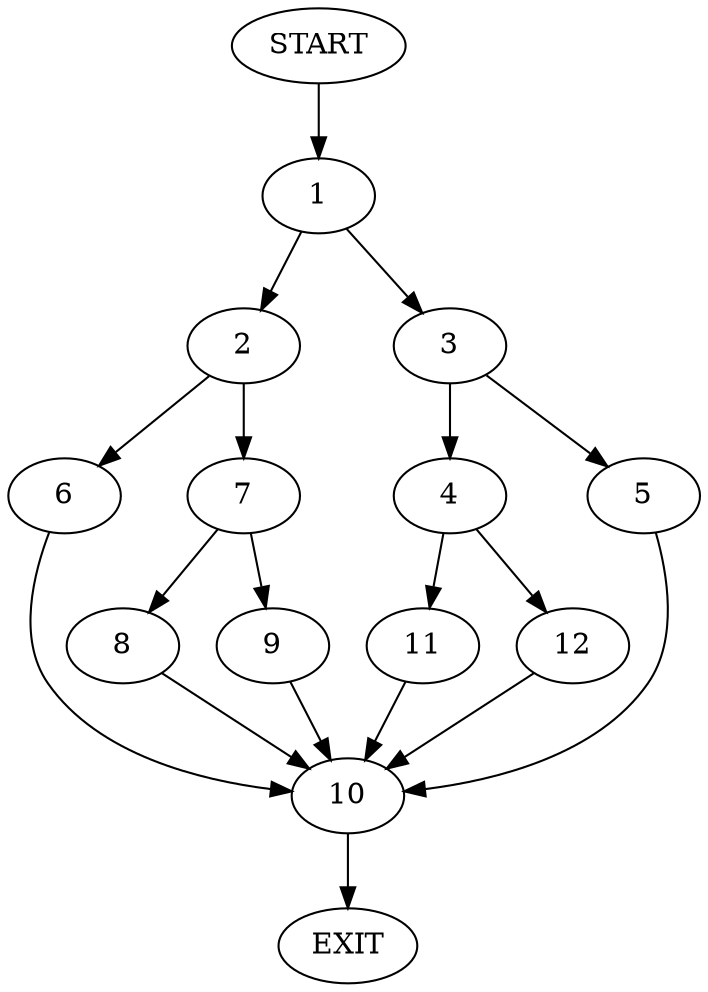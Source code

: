 digraph {
0 [label="START"]
13 [label="EXIT"]
0 -> 1
1 -> 2
1 -> 3
3 -> 4
3 -> 5
2 -> 6
2 -> 7
7 -> 8
7 -> 9
6 -> 10
10 -> 13
8 -> 10
9 -> 10
5 -> 10
4 -> 11
4 -> 12
12 -> 10
11 -> 10
}
